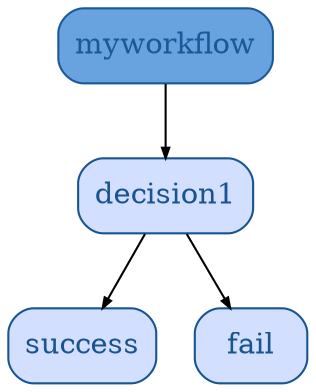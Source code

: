 digraph G {
  myworkflow [ fillcolor="#68A3DF" shape="box" color="#1A5998" fontcolor="#1A5998" style="rounded,filled" ];
  decision1 [ fillcolor="#D3DFFF" shape="box" color="#1A5490" fontcolor="#1A5490" style="rounded,filled" ];
  success [ fillcolor="#D3DFFF" shape="box" color="#1A5490" fontcolor="#1A5490" style="rounded,filled" ];
  fail [ fillcolor="#D3DFFF" shape="box" color="#1A5490" fontcolor="#1A5490" style="rounded,filled" ];
  myworkflow -> decision1 [ arrowsize="0.5" ];
  decision1 -> success [ arrowsize="0.5" ];
  decision1 -> fail [ arrowsize="0.5" ];
}
